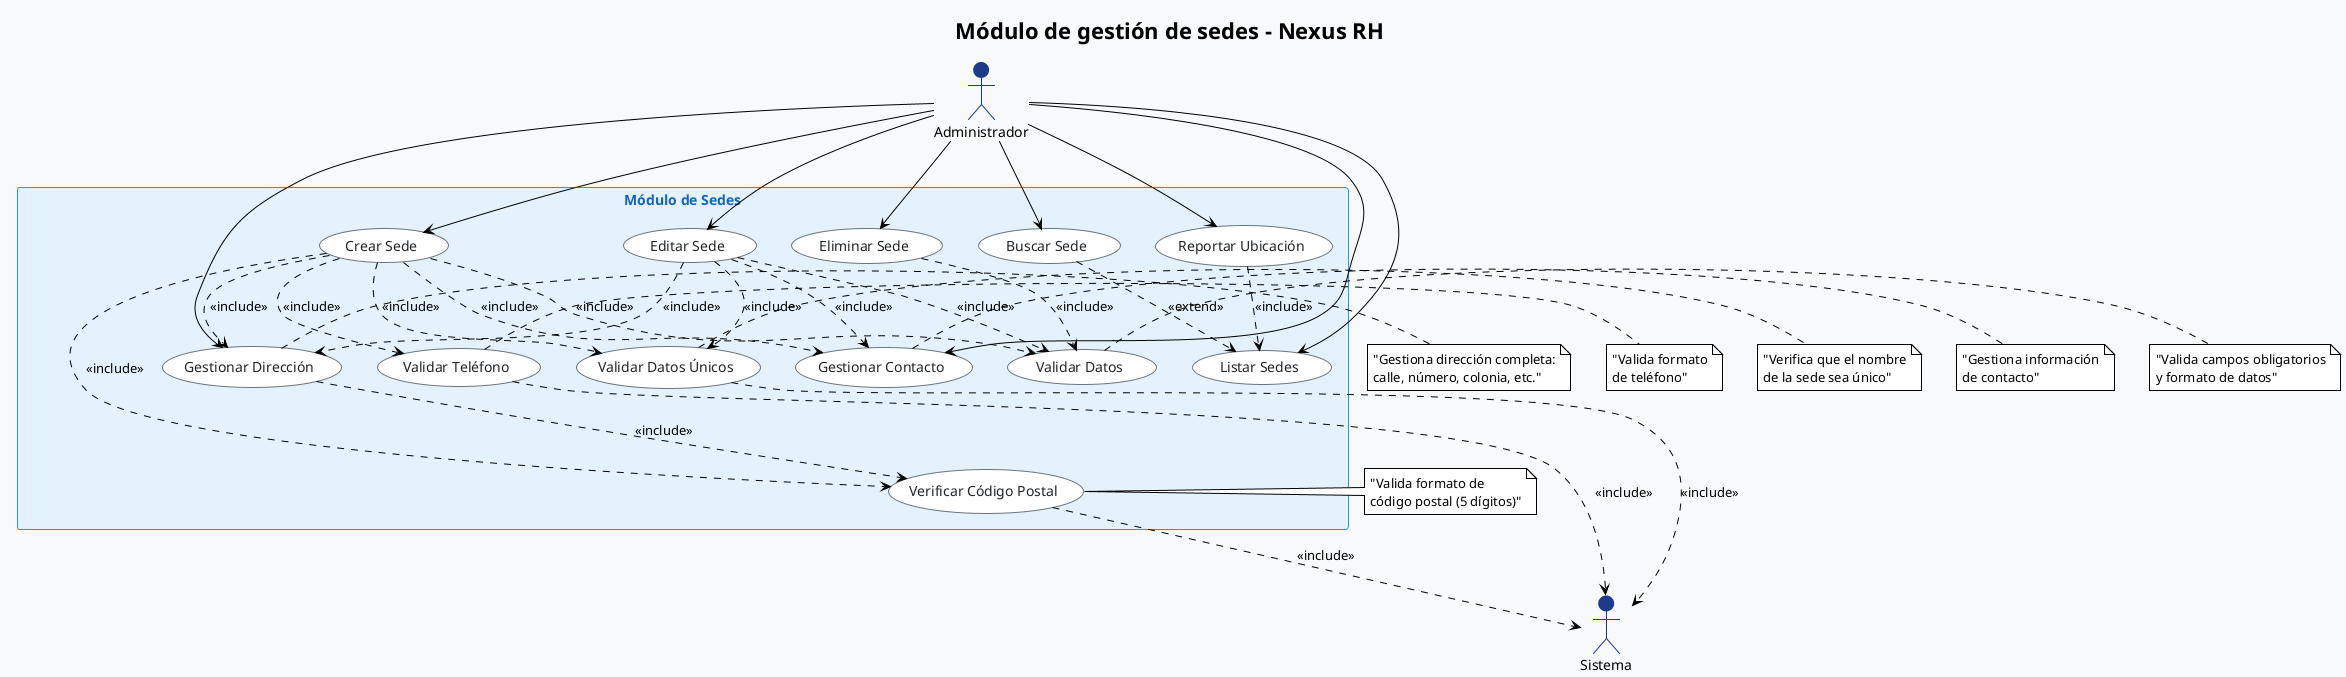 @startuml "Nexus RH - Módulo de gestión de sedes"
!theme plain
skinparam backgroundColor #F8F9FA
skinparam actor {
    BackgroundColor #1e3a8a
    BorderColor #1e3a8a
    FontColor #000000
}
skinparam usecase {
    BackgroundColor #FFFFFF
    BorderColor #6c757d
    FontColor #212529
}
skinparam rectangle {
    BackgroundColor #E3F2FD
    BorderColor #2196F3
    FontColor #1565C0
}

title "Módulo de gestión de sedes - Nexus RH"

actor Administrador
actor Sistema

rectangle "Módulo de Sedes" {
    usecase "Crear Sede" as UC1
    usecase "Editar Sede" as UC2
    usecase "Eliminar Sede" as UC3
    usecase "Listar Sedes" as UC4
    usecase "Buscar Sede" as UC5
    usecase "Gestionar Dirección" as UC6
    usecase "Validar Datos Únicos" as UC7
    usecase "Gestionar Contacto" as UC8
    usecase "Reportar Ubicación" as UC9
    usecase "Validar Datos" as UC10
    usecase "Verificar Código Postal" as UC11
    usecase "Validar Teléfono" as UC12
}

' Relaciones principales del Administrador
Administrador --> UC1
Administrador --> UC2
Administrador --> UC3
Administrador --> UC4
Administrador --> UC5
Administrador --> UC6
Administrador --> UC8
Administrador --> UC9

' Relaciones internas
UC1 ..> UC7 : <<include>>
UC1 ..> UC10 : <<include>>
UC1 ..> UC6 : <<include>>
UC1 ..> UC8 : <<include>>
UC1 ..> UC11 : <<include>>
UC1 ..> UC12 : <<include>>

UC2 ..> UC7 : <<include>>
UC2 ..> UC10 : <<include>>
UC2 ..> UC6 : <<include>>
UC2 ..> UC8 : <<include>>

UC3 ..> UC10 : <<include>>

UC5 ..> UC4 : <<extend>>

UC6 ..> UC11 : <<include>>

UC7 ..> Sistema : <<include>>

UC9 ..> UC4 : <<include>>

UC11 ..> Sistema : <<include>>
UC12 ..> Sistema : <<include>>

' Notas explicativas
note right of UC7 : "Verifica que el nombre\nde la sede sea único"
note right of UC10 : "Valida campos obligatorios\ny formato de datos"
note right of UC11 : "Valida formato de\ncódigo postal (5 dígitos)"
note right of UC12 : "Valida formato\nde teléfono"
note right of UC6 : "Gestiona dirección completa:\ncalle, número, colonia, etc."
note right of UC8 : "Gestiona información\nde contacto"

@enduml 